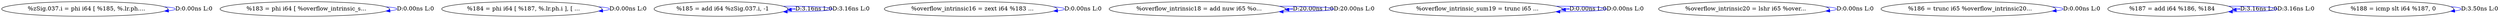 digraph {
Node0x2902260[label="  %zSig.037.i = phi i64 [ %185, %.lr.ph...."];
Node0x2902260 -> Node0x2902260[label="D:0.00ns L:0",color=blue];
Node0x2902340[label="  %183 = phi i64 [ %overflow_intrinsic_s..."];
Node0x2902340 -> Node0x2902340[label="D:0.00ns L:0",color=blue];
Node0x2902420[label="  %184 = phi i64 [ %187, %.lr.ph.i ], [ ..."];
Node0x2902420 -> Node0x2902420[label="D:0.00ns L:0",color=blue];
Node0x2902500[label="  %185 = add i64 %zSig.037.i, -1"];
Node0x2902500 -> Node0x2902500[label="D:3.16ns L:0",color=blue];
Node0x2902500 -> Node0x2902500[label="D:3.16ns L:0",color=blue];
Node0x29025e0[label="  %overflow_intrinsic16 = zext i64 %183 ..."];
Node0x29025e0 -> Node0x29025e0[label="D:0.00ns L:0",color=blue];
Node0x29026c0[label="  %overflow_intrinsic18 = add nuw i65 %o..."];
Node0x29026c0 -> Node0x29026c0[label="D:20.00ns L:0",color=blue];
Node0x29026c0 -> Node0x29026c0[label="D:20.00ns L:0",color=blue];
Node0x29027a0[label="  %overflow_intrinsic_sum19 = trunc i65 ..."];
Node0x29027a0 -> Node0x29027a0[label="D:0.00ns L:0",color=blue];
Node0x29027a0 -> Node0x29027a0[label="D:0.00ns L:0",color=blue];
Node0x2902880[label="  %overflow_intrinsic20 = lshr i65 %over..."];
Node0x2902880 -> Node0x2902880[label="D:0.00ns L:0",color=blue];
Node0x2902960[label="  %186 = trunc i65 %overflow_intrinsic20..."];
Node0x2902960 -> Node0x2902960[label="D:0.00ns L:0",color=blue];
Node0x2902a40[label="  %187 = add i64 %186, %184"];
Node0x2902a40 -> Node0x2902a40[label="D:3.16ns L:0",color=blue];
Node0x2902a40 -> Node0x2902a40[label="D:3.16ns L:0",color=blue];
Node0x2902b20[label="  %188 = icmp slt i64 %187, 0"];
Node0x2902b20 -> Node0x2902b20[label="D:3.50ns L:0",color=blue];
}
